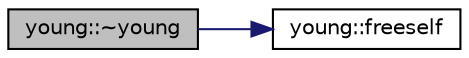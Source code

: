 digraph "young::~young"
{
  edge [fontname="Helvetica",fontsize="10",labelfontname="Helvetica",labelfontsize="10"];
  node [fontname="Helvetica",fontsize="10",shape=record];
  rankdir="LR";
  Node3 [label="young::~young",height=0.2,width=0.4,color="black", fillcolor="grey75", style="filled", fontcolor="black"];
  Node3 -> Node4 [color="midnightblue",fontsize="10",style="solid",fontname="Helvetica"];
  Node4 [label="young::freeself",height=0.2,width=0.4,color="black", fillcolor="white", style="filled",URL="$dd/d68/classyoung.html#a5476a4dd5d5ac9c54065b5144f134e32"];
}
